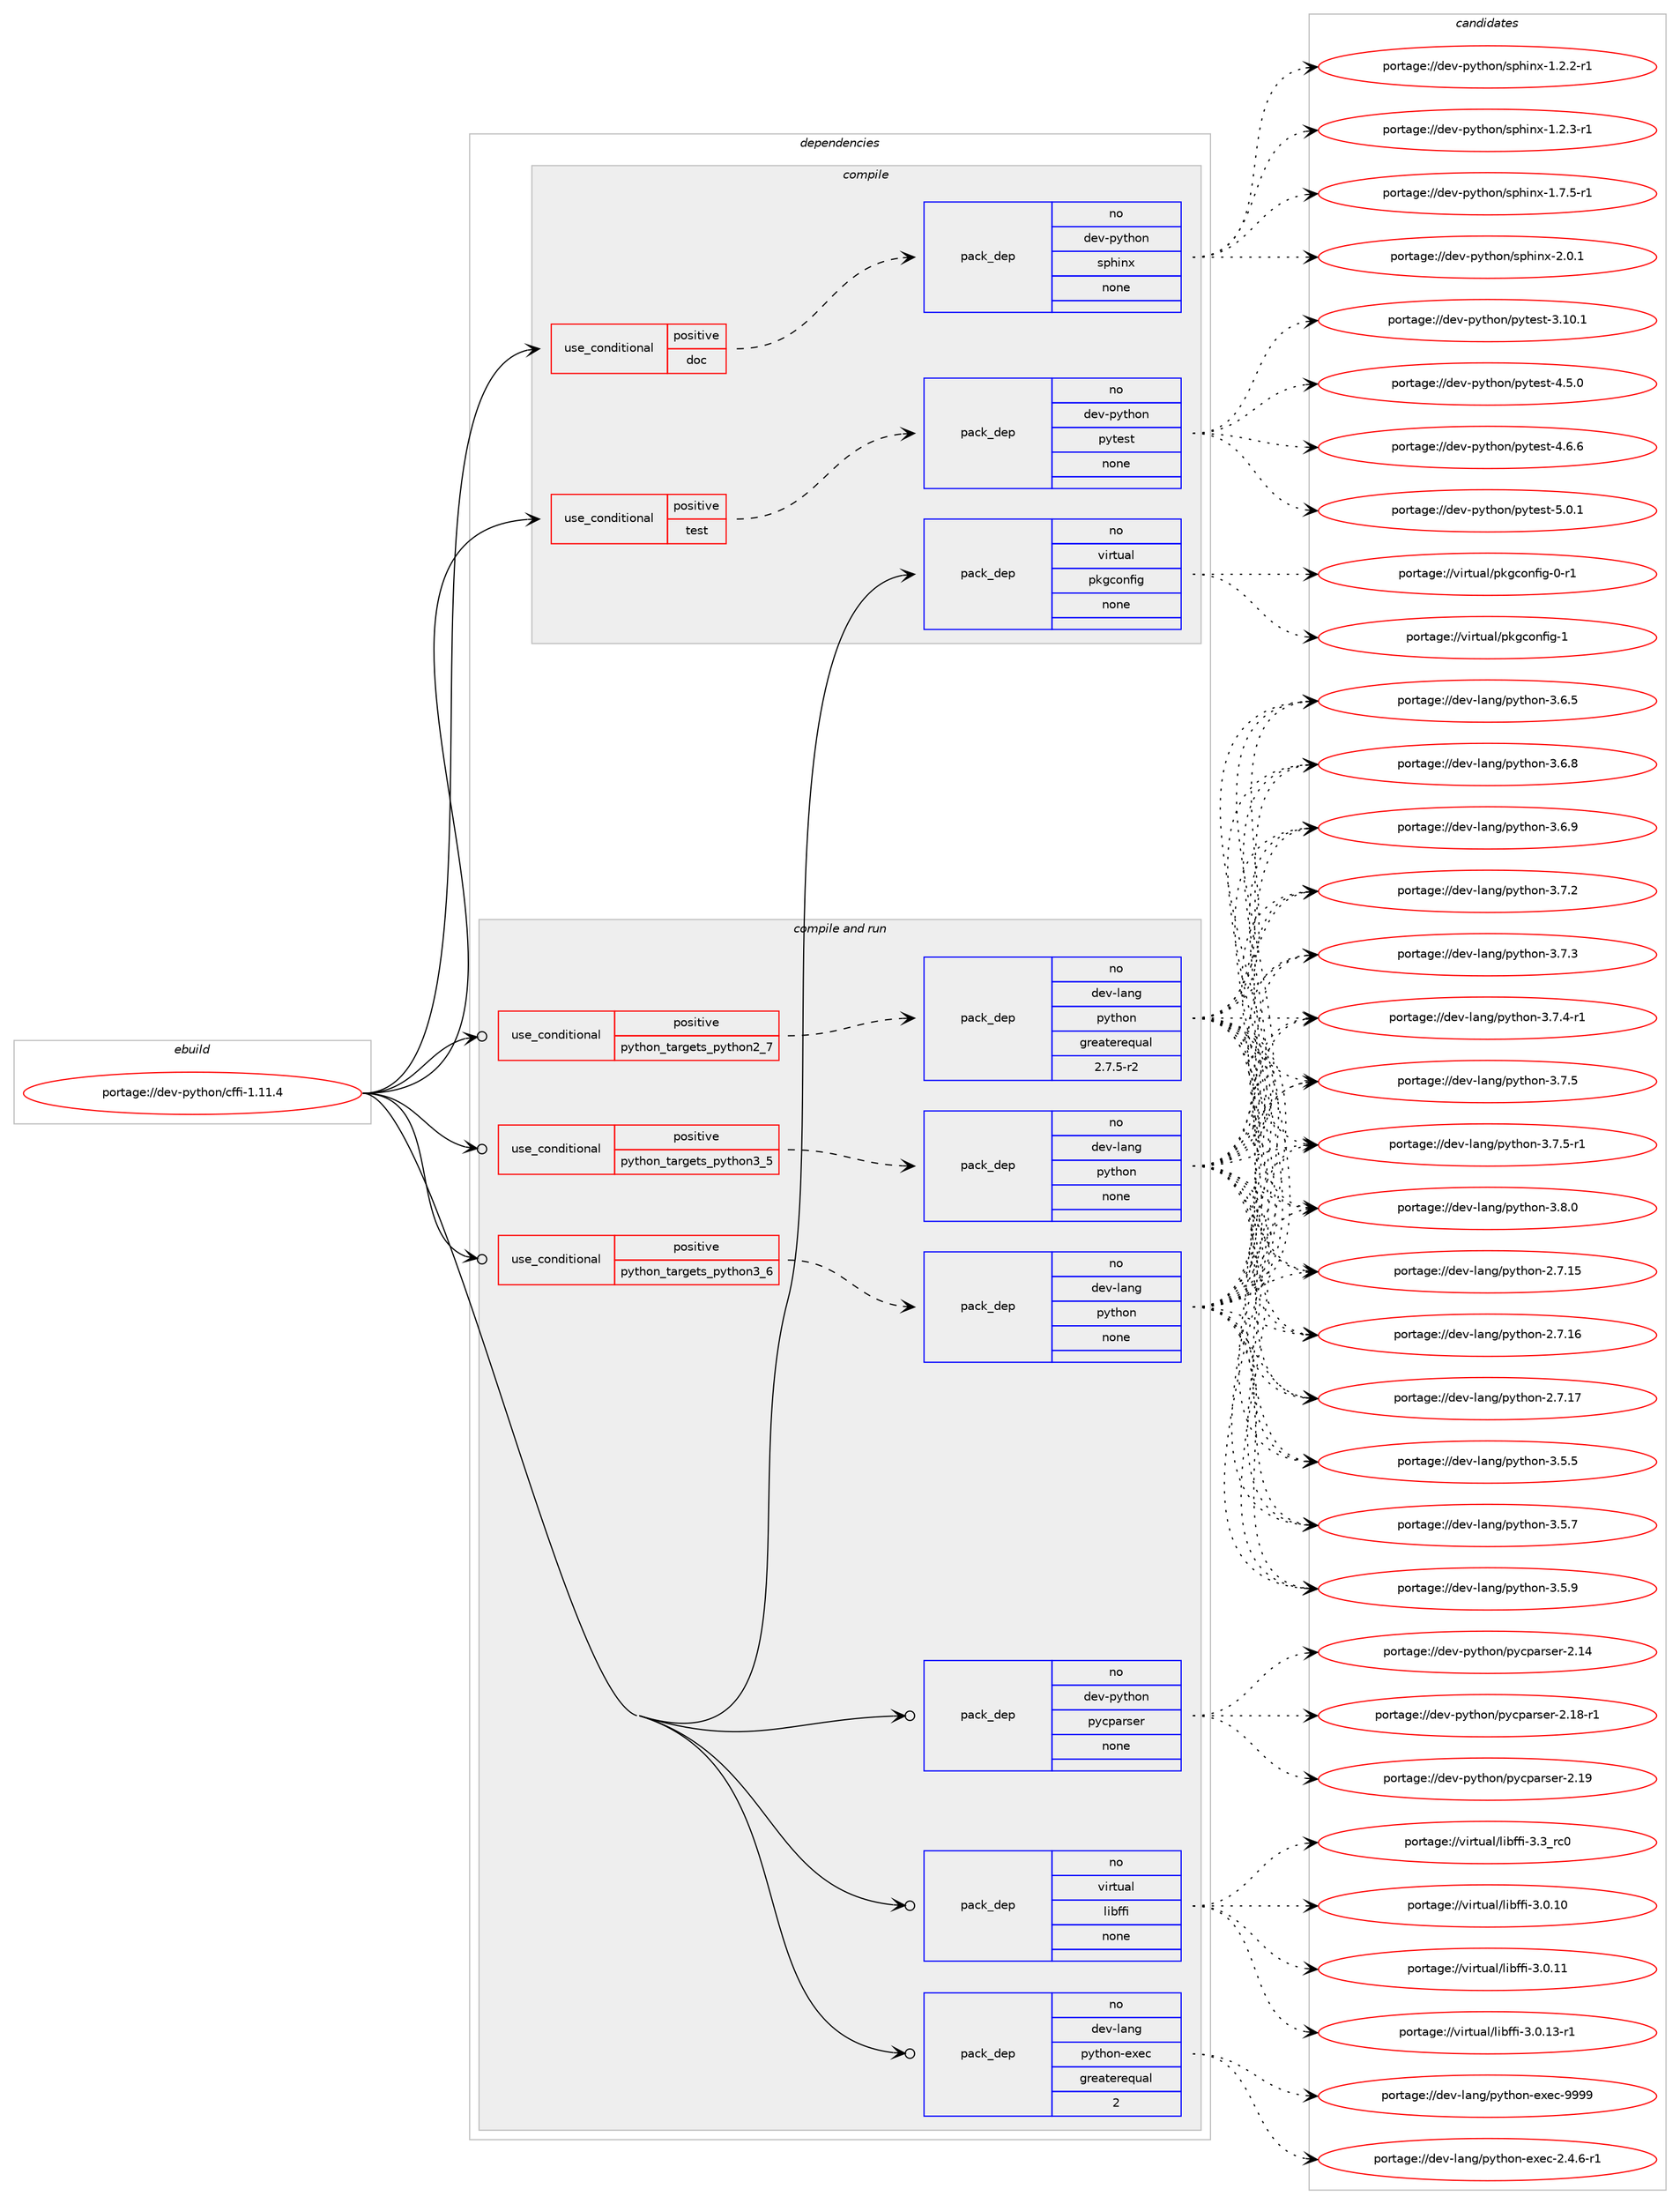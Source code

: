 digraph prolog {

# *************
# Graph options
# *************

newrank=true;
concentrate=true;
compound=true;
graph [rankdir=LR,fontname=Helvetica,fontsize=10,ranksep=1.5];#, ranksep=2.5, nodesep=0.2];
edge  [arrowhead=vee];
node  [fontname=Helvetica,fontsize=10];

# **********
# The ebuild
# **********

subgraph cluster_leftcol {
color=gray;
rank=same;
label=<<i>ebuild</i>>;
id [label="portage://dev-python/cffi-1.11.4", color=red, width=4, href="../dev-python/cffi-1.11.4.svg"];
}

# ****************
# The dependencies
# ****************

subgraph cluster_midcol {
color=gray;
label=<<i>dependencies</i>>;
subgraph cluster_compile {
fillcolor="#eeeeee";
style=filled;
label=<<i>compile</i>>;
subgraph cond26689 {
dependency133524 [label=<<TABLE BORDER="0" CELLBORDER="1" CELLSPACING="0" CELLPADDING="4"><TR><TD ROWSPAN="3" CELLPADDING="10">use_conditional</TD></TR><TR><TD>positive</TD></TR><TR><TD>doc</TD></TR></TABLE>>, shape=none, color=red];
subgraph pack103525 {
dependency133525 [label=<<TABLE BORDER="0" CELLBORDER="1" CELLSPACING="0" CELLPADDING="4" WIDTH="220"><TR><TD ROWSPAN="6" CELLPADDING="30">pack_dep</TD></TR><TR><TD WIDTH="110">no</TD></TR><TR><TD>dev-python</TD></TR><TR><TD>sphinx</TD></TR><TR><TD>none</TD></TR><TR><TD></TD></TR></TABLE>>, shape=none, color=blue];
}
dependency133524:e -> dependency133525:w [weight=20,style="dashed",arrowhead="vee"];
}
id:e -> dependency133524:w [weight=20,style="solid",arrowhead="vee"];
subgraph cond26690 {
dependency133526 [label=<<TABLE BORDER="0" CELLBORDER="1" CELLSPACING="0" CELLPADDING="4"><TR><TD ROWSPAN="3" CELLPADDING="10">use_conditional</TD></TR><TR><TD>positive</TD></TR><TR><TD>test</TD></TR></TABLE>>, shape=none, color=red];
subgraph pack103526 {
dependency133527 [label=<<TABLE BORDER="0" CELLBORDER="1" CELLSPACING="0" CELLPADDING="4" WIDTH="220"><TR><TD ROWSPAN="6" CELLPADDING="30">pack_dep</TD></TR><TR><TD WIDTH="110">no</TD></TR><TR><TD>dev-python</TD></TR><TR><TD>pytest</TD></TR><TR><TD>none</TD></TR><TR><TD></TD></TR></TABLE>>, shape=none, color=blue];
}
dependency133526:e -> dependency133527:w [weight=20,style="dashed",arrowhead="vee"];
}
id:e -> dependency133526:w [weight=20,style="solid",arrowhead="vee"];
subgraph pack103527 {
dependency133528 [label=<<TABLE BORDER="0" CELLBORDER="1" CELLSPACING="0" CELLPADDING="4" WIDTH="220"><TR><TD ROWSPAN="6" CELLPADDING="30">pack_dep</TD></TR><TR><TD WIDTH="110">no</TD></TR><TR><TD>virtual</TD></TR><TR><TD>pkgconfig</TD></TR><TR><TD>none</TD></TR><TR><TD></TD></TR></TABLE>>, shape=none, color=blue];
}
id:e -> dependency133528:w [weight=20,style="solid",arrowhead="vee"];
}
subgraph cluster_compileandrun {
fillcolor="#eeeeee";
style=filled;
label=<<i>compile and run</i>>;
subgraph cond26691 {
dependency133529 [label=<<TABLE BORDER="0" CELLBORDER="1" CELLSPACING="0" CELLPADDING="4"><TR><TD ROWSPAN="3" CELLPADDING="10">use_conditional</TD></TR><TR><TD>positive</TD></TR><TR><TD>python_targets_python2_7</TD></TR></TABLE>>, shape=none, color=red];
subgraph pack103528 {
dependency133530 [label=<<TABLE BORDER="0" CELLBORDER="1" CELLSPACING="0" CELLPADDING="4" WIDTH="220"><TR><TD ROWSPAN="6" CELLPADDING="30">pack_dep</TD></TR><TR><TD WIDTH="110">no</TD></TR><TR><TD>dev-lang</TD></TR><TR><TD>python</TD></TR><TR><TD>greaterequal</TD></TR><TR><TD>2.7.5-r2</TD></TR></TABLE>>, shape=none, color=blue];
}
dependency133529:e -> dependency133530:w [weight=20,style="dashed",arrowhead="vee"];
}
id:e -> dependency133529:w [weight=20,style="solid",arrowhead="odotvee"];
subgraph cond26692 {
dependency133531 [label=<<TABLE BORDER="0" CELLBORDER="1" CELLSPACING="0" CELLPADDING="4"><TR><TD ROWSPAN="3" CELLPADDING="10">use_conditional</TD></TR><TR><TD>positive</TD></TR><TR><TD>python_targets_python3_5</TD></TR></TABLE>>, shape=none, color=red];
subgraph pack103529 {
dependency133532 [label=<<TABLE BORDER="0" CELLBORDER="1" CELLSPACING="0" CELLPADDING="4" WIDTH="220"><TR><TD ROWSPAN="6" CELLPADDING="30">pack_dep</TD></TR><TR><TD WIDTH="110">no</TD></TR><TR><TD>dev-lang</TD></TR><TR><TD>python</TD></TR><TR><TD>none</TD></TR><TR><TD></TD></TR></TABLE>>, shape=none, color=blue];
}
dependency133531:e -> dependency133532:w [weight=20,style="dashed",arrowhead="vee"];
}
id:e -> dependency133531:w [weight=20,style="solid",arrowhead="odotvee"];
subgraph cond26693 {
dependency133533 [label=<<TABLE BORDER="0" CELLBORDER="1" CELLSPACING="0" CELLPADDING="4"><TR><TD ROWSPAN="3" CELLPADDING="10">use_conditional</TD></TR><TR><TD>positive</TD></TR><TR><TD>python_targets_python3_6</TD></TR></TABLE>>, shape=none, color=red];
subgraph pack103530 {
dependency133534 [label=<<TABLE BORDER="0" CELLBORDER="1" CELLSPACING="0" CELLPADDING="4" WIDTH="220"><TR><TD ROWSPAN="6" CELLPADDING="30">pack_dep</TD></TR><TR><TD WIDTH="110">no</TD></TR><TR><TD>dev-lang</TD></TR><TR><TD>python</TD></TR><TR><TD>none</TD></TR><TR><TD></TD></TR></TABLE>>, shape=none, color=blue];
}
dependency133533:e -> dependency133534:w [weight=20,style="dashed",arrowhead="vee"];
}
id:e -> dependency133533:w [weight=20,style="solid",arrowhead="odotvee"];
subgraph pack103531 {
dependency133535 [label=<<TABLE BORDER="0" CELLBORDER="1" CELLSPACING="0" CELLPADDING="4" WIDTH="220"><TR><TD ROWSPAN="6" CELLPADDING="30">pack_dep</TD></TR><TR><TD WIDTH="110">no</TD></TR><TR><TD>dev-lang</TD></TR><TR><TD>python-exec</TD></TR><TR><TD>greaterequal</TD></TR><TR><TD>2</TD></TR></TABLE>>, shape=none, color=blue];
}
id:e -> dependency133535:w [weight=20,style="solid",arrowhead="odotvee"];
subgraph pack103532 {
dependency133536 [label=<<TABLE BORDER="0" CELLBORDER="1" CELLSPACING="0" CELLPADDING="4" WIDTH="220"><TR><TD ROWSPAN="6" CELLPADDING="30">pack_dep</TD></TR><TR><TD WIDTH="110">no</TD></TR><TR><TD>dev-python</TD></TR><TR><TD>pycparser</TD></TR><TR><TD>none</TD></TR><TR><TD></TD></TR></TABLE>>, shape=none, color=blue];
}
id:e -> dependency133536:w [weight=20,style="solid",arrowhead="odotvee"];
subgraph pack103533 {
dependency133537 [label=<<TABLE BORDER="0" CELLBORDER="1" CELLSPACING="0" CELLPADDING="4" WIDTH="220"><TR><TD ROWSPAN="6" CELLPADDING="30">pack_dep</TD></TR><TR><TD WIDTH="110">no</TD></TR><TR><TD>virtual</TD></TR><TR><TD>libffi</TD></TR><TR><TD>none</TD></TR><TR><TD></TD></TR></TABLE>>, shape=none, color=blue];
}
id:e -> dependency133537:w [weight=20,style="solid",arrowhead="odotvee"];
}
subgraph cluster_run {
fillcolor="#eeeeee";
style=filled;
label=<<i>run</i>>;
}
}

# **************
# The candidates
# **************

subgraph cluster_choices {
rank=same;
color=gray;
label=<<i>candidates</i>>;

subgraph choice103525 {
color=black;
nodesep=1;
choiceportage10010111845112121116104111110471151121041051101204549465046504511449 [label="portage://dev-python/sphinx-1.2.2-r1", color=red, width=4,href="../dev-python/sphinx-1.2.2-r1.svg"];
choiceportage10010111845112121116104111110471151121041051101204549465046514511449 [label="portage://dev-python/sphinx-1.2.3-r1", color=red, width=4,href="../dev-python/sphinx-1.2.3-r1.svg"];
choiceportage10010111845112121116104111110471151121041051101204549465546534511449 [label="portage://dev-python/sphinx-1.7.5-r1", color=red, width=4,href="../dev-python/sphinx-1.7.5-r1.svg"];
choiceportage1001011184511212111610411111047115112104105110120455046484649 [label="portage://dev-python/sphinx-2.0.1", color=red, width=4,href="../dev-python/sphinx-2.0.1.svg"];
dependency133525:e -> choiceportage10010111845112121116104111110471151121041051101204549465046504511449:w [style=dotted,weight="100"];
dependency133525:e -> choiceportage10010111845112121116104111110471151121041051101204549465046514511449:w [style=dotted,weight="100"];
dependency133525:e -> choiceportage10010111845112121116104111110471151121041051101204549465546534511449:w [style=dotted,weight="100"];
dependency133525:e -> choiceportage1001011184511212111610411111047115112104105110120455046484649:w [style=dotted,weight="100"];
}
subgraph choice103526 {
color=black;
nodesep=1;
choiceportage100101118451121211161041111104711212111610111511645514649484649 [label="portage://dev-python/pytest-3.10.1", color=red, width=4,href="../dev-python/pytest-3.10.1.svg"];
choiceportage1001011184511212111610411111047112121116101115116455246534648 [label="portage://dev-python/pytest-4.5.0", color=red, width=4,href="../dev-python/pytest-4.5.0.svg"];
choiceportage1001011184511212111610411111047112121116101115116455246544654 [label="portage://dev-python/pytest-4.6.6", color=red, width=4,href="../dev-python/pytest-4.6.6.svg"];
choiceportage1001011184511212111610411111047112121116101115116455346484649 [label="portage://dev-python/pytest-5.0.1", color=red, width=4,href="../dev-python/pytest-5.0.1.svg"];
dependency133527:e -> choiceportage100101118451121211161041111104711212111610111511645514649484649:w [style=dotted,weight="100"];
dependency133527:e -> choiceportage1001011184511212111610411111047112121116101115116455246534648:w [style=dotted,weight="100"];
dependency133527:e -> choiceportage1001011184511212111610411111047112121116101115116455246544654:w [style=dotted,weight="100"];
dependency133527:e -> choiceportage1001011184511212111610411111047112121116101115116455346484649:w [style=dotted,weight="100"];
}
subgraph choice103527 {
color=black;
nodesep=1;
choiceportage11810511411611797108471121071039911111010210510345484511449 [label="portage://virtual/pkgconfig-0-r1", color=red, width=4,href="../virtual/pkgconfig-0-r1.svg"];
choiceportage1181051141161179710847112107103991111101021051034549 [label="portage://virtual/pkgconfig-1", color=red, width=4,href="../virtual/pkgconfig-1.svg"];
dependency133528:e -> choiceportage11810511411611797108471121071039911111010210510345484511449:w [style=dotted,weight="100"];
dependency133528:e -> choiceportage1181051141161179710847112107103991111101021051034549:w [style=dotted,weight="100"];
}
subgraph choice103528 {
color=black;
nodesep=1;
choiceportage10010111845108971101034711212111610411111045504655464953 [label="portage://dev-lang/python-2.7.15", color=red, width=4,href="../dev-lang/python-2.7.15.svg"];
choiceportage10010111845108971101034711212111610411111045504655464954 [label="portage://dev-lang/python-2.7.16", color=red, width=4,href="../dev-lang/python-2.7.16.svg"];
choiceportage10010111845108971101034711212111610411111045504655464955 [label="portage://dev-lang/python-2.7.17", color=red, width=4,href="../dev-lang/python-2.7.17.svg"];
choiceportage100101118451089711010347112121116104111110455146534653 [label="portage://dev-lang/python-3.5.5", color=red, width=4,href="../dev-lang/python-3.5.5.svg"];
choiceportage100101118451089711010347112121116104111110455146534655 [label="portage://dev-lang/python-3.5.7", color=red, width=4,href="../dev-lang/python-3.5.7.svg"];
choiceportage100101118451089711010347112121116104111110455146534657 [label="portage://dev-lang/python-3.5.9", color=red, width=4,href="../dev-lang/python-3.5.9.svg"];
choiceportage100101118451089711010347112121116104111110455146544653 [label="portage://dev-lang/python-3.6.5", color=red, width=4,href="../dev-lang/python-3.6.5.svg"];
choiceportage100101118451089711010347112121116104111110455146544656 [label="portage://dev-lang/python-3.6.8", color=red, width=4,href="../dev-lang/python-3.6.8.svg"];
choiceportage100101118451089711010347112121116104111110455146544657 [label="portage://dev-lang/python-3.6.9", color=red, width=4,href="../dev-lang/python-3.6.9.svg"];
choiceportage100101118451089711010347112121116104111110455146554650 [label="portage://dev-lang/python-3.7.2", color=red, width=4,href="../dev-lang/python-3.7.2.svg"];
choiceportage100101118451089711010347112121116104111110455146554651 [label="portage://dev-lang/python-3.7.3", color=red, width=4,href="../dev-lang/python-3.7.3.svg"];
choiceportage1001011184510897110103471121211161041111104551465546524511449 [label="portage://dev-lang/python-3.7.4-r1", color=red, width=4,href="../dev-lang/python-3.7.4-r1.svg"];
choiceportage100101118451089711010347112121116104111110455146554653 [label="portage://dev-lang/python-3.7.5", color=red, width=4,href="../dev-lang/python-3.7.5.svg"];
choiceportage1001011184510897110103471121211161041111104551465546534511449 [label="portage://dev-lang/python-3.7.5-r1", color=red, width=4,href="../dev-lang/python-3.7.5-r1.svg"];
choiceportage100101118451089711010347112121116104111110455146564648 [label="portage://dev-lang/python-3.8.0", color=red, width=4,href="../dev-lang/python-3.8.0.svg"];
dependency133530:e -> choiceportage10010111845108971101034711212111610411111045504655464953:w [style=dotted,weight="100"];
dependency133530:e -> choiceportage10010111845108971101034711212111610411111045504655464954:w [style=dotted,weight="100"];
dependency133530:e -> choiceportage10010111845108971101034711212111610411111045504655464955:w [style=dotted,weight="100"];
dependency133530:e -> choiceportage100101118451089711010347112121116104111110455146534653:w [style=dotted,weight="100"];
dependency133530:e -> choiceportage100101118451089711010347112121116104111110455146534655:w [style=dotted,weight="100"];
dependency133530:e -> choiceportage100101118451089711010347112121116104111110455146534657:w [style=dotted,weight="100"];
dependency133530:e -> choiceportage100101118451089711010347112121116104111110455146544653:w [style=dotted,weight="100"];
dependency133530:e -> choiceportage100101118451089711010347112121116104111110455146544656:w [style=dotted,weight="100"];
dependency133530:e -> choiceportage100101118451089711010347112121116104111110455146544657:w [style=dotted,weight="100"];
dependency133530:e -> choiceportage100101118451089711010347112121116104111110455146554650:w [style=dotted,weight="100"];
dependency133530:e -> choiceportage100101118451089711010347112121116104111110455146554651:w [style=dotted,weight="100"];
dependency133530:e -> choiceportage1001011184510897110103471121211161041111104551465546524511449:w [style=dotted,weight="100"];
dependency133530:e -> choiceportage100101118451089711010347112121116104111110455146554653:w [style=dotted,weight="100"];
dependency133530:e -> choiceportage1001011184510897110103471121211161041111104551465546534511449:w [style=dotted,weight="100"];
dependency133530:e -> choiceportage100101118451089711010347112121116104111110455146564648:w [style=dotted,weight="100"];
}
subgraph choice103529 {
color=black;
nodesep=1;
choiceportage10010111845108971101034711212111610411111045504655464953 [label="portage://dev-lang/python-2.7.15", color=red, width=4,href="../dev-lang/python-2.7.15.svg"];
choiceportage10010111845108971101034711212111610411111045504655464954 [label="portage://dev-lang/python-2.7.16", color=red, width=4,href="../dev-lang/python-2.7.16.svg"];
choiceportage10010111845108971101034711212111610411111045504655464955 [label="portage://dev-lang/python-2.7.17", color=red, width=4,href="../dev-lang/python-2.7.17.svg"];
choiceportage100101118451089711010347112121116104111110455146534653 [label="portage://dev-lang/python-3.5.5", color=red, width=4,href="../dev-lang/python-3.5.5.svg"];
choiceportage100101118451089711010347112121116104111110455146534655 [label="portage://dev-lang/python-3.5.7", color=red, width=4,href="../dev-lang/python-3.5.7.svg"];
choiceportage100101118451089711010347112121116104111110455146534657 [label="portage://dev-lang/python-3.5.9", color=red, width=4,href="../dev-lang/python-3.5.9.svg"];
choiceportage100101118451089711010347112121116104111110455146544653 [label="portage://dev-lang/python-3.6.5", color=red, width=4,href="../dev-lang/python-3.6.5.svg"];
choiceportage100101118451089711010347112121116104111110455146544656 [label="portage://dev-lang/python-3.6.8", color=red, width=4,href="../dev-lang/python-3.6.8.svg"];
choiceportage100101118451089711010347112121116104111110455146544657 [label="portage://dev-lang/python-3.6.9", color=red, width=4,href="../dev-lang/python-3.6.9.svg"];
choiceportage100101118451089711010347112121116104111110455146554650 [label="portage://dev-lang/python-3.7.2", color=red, width=4,href="../dev-lang/python-3.7.2.svg"];
choiceportage100101118451089711010347112121116104111110455146554651 [label="portage://dev-lang/python-3.7.3", color=red, width=4,href="../dev-lang/python-3.7.3.svg"];
choiceportage1001011184510897110103471121211161041111104551465546524511449 [label="portage://dev-lang/python-3.7.4-r1", color=red, width=4,href="../dev-lang/python-3.7.4-r1.svg"];
choiceportage100101118451089711010347112121116104111110455146554653 [label="portage://dev-lang/python-3.7.5", color=red, width=4,href="../dev-lang/python-3.7.5.svg"];
choiceportage1001011184510897110103471121211161041111104551465546534511449 [label="portage://dev-lang/python-3.7.5-r1", color=red, width=4,href="../dev-lang/python-3.7.5-r1.svg"];
choiceportage100101118451089711010347112121116104111110455146564648 [label="portage://dev-lang/python-3.8.0", color=red, width=4,href="../dev-lang/python-3.8.0.svg"];
dependency133532:e -> choiceportage10010111845108971101034711212111610411111045504655464953:w [style=dotted,weight="100"];
dependency133532:e -> choiceportage10010111845108971101034711212111610411111045504655464954:w [style=dotted,weight="100"];
dependency133532:e -> choiceportage10010111845108971101034711212111610411111045504655464955:w [style=dotted,weight="100"];
dependency133532:e -> choiceportage100101118451089711010347112121116104111110455146534653:w [style=dotted,weight="100"];
dependency133532:e -> choiceportage100101118451089711010347112121116104111110455146534655:w [style=dotted,weight="100"];
dependency133532:e -> choiceportage100101118451089711010347112121116104111110455146534657:w [style=dotted,weight="100"];
dependency133532:e -> choiceportage100101118451089711010347112121116104111110455146544653:w [style=dotted,weight="100"];
dependency133532:e -> choiceportage100101118451089711010347112121116104111110455146544656:w [style=dotted,weight="100"];
dependency133532:e -> choiceportage100101118451089711010347112121116104111110455146544657:w [style=dotted,weight="100"];
dependency133532:e -> choiceportage100101118451089711010347112121116104111110455146554650:w [style=dotted,weight="100"];
dependency133532:e -> choiceportage100101118451089711010347112121116104111110455146554651:w [style=dotted,weight="100"];
dependency133532:e -> choiceportage1001011184510897110103471121211161041111104551465546524511449:w [style=dotted,weight="100"];
dependency133532:e -> choiceportage100101118451089711010347112121116104111110455146554653:w [style=dotted,weight="100"];
dependency133532:e -> choiceportage1001011184510897110103471121211161041111104551465546534511449:w [style=dotted,weight="100"];
dependency133532:e -> choiceportage100101118451089711010347112121116104111110455146564648:w [style=dotted,weight="100"];
}
subgraph choice103530 {
color=black;
nodesep=1;
choiceportage10010111845108971101034711212111610411111045504655464953 [label="portage://dev-lang/python-2.7.15", color=red, width=4,href="../dev-lang/python-2.7.15.svg"];
choiceportage10010111845108971101034711212111610411111045504655464954 [label="portage://dev-lang/python-2.7.16", color=red, width=4,href="../dev-lang/python-2.7.16.svg"];
choiceportage10010111845108971101034711212111610411111045504655464955 [label="portage://dev-lang/python-2.7.17", color=red, width=4,href="../dev-lang/python-2.7.17.svg"];
choiceportage100101118451089711010347112121116104111110455146534653 [label="portage://dev-lang/python-3.5.5", color=red, width=4,href="../dev-lang/python-3.5.5.svg"];
choiceportage100101118451089711010347112121116104111110455146534655 [label="portage://dev-lang/python-3.5.7", color=red, width=4,href="../dev-lang/python-3.5.7.svg"];
choiceportage100101118451089711010347112121116104111110455146534657 [label="portage://dev-lang/python-3.5.9", color=red, width=4,href="../dev-lang/python-3.5.9.svg"];
choiceportage100101118451089711010347112121116104111110455146544653 [label="portage://dev-lang/python-3.6.5", color=red, width=4,href="../dev-lang/python-3.6.5.svg"];
choiceportage100101118451089711010347112121116104111110455146544656 [label="portage://dev-lang/python-3.6.8", color=red, width=4,href="../dev-lang/python-3.6.8.svg"];
choiceportage100101118451089711010347112121116104111110455146544657 [label="portage://dev-lang/python-3.6.9", color=red, width=4,href="../dev-lang/python-3.6.9.svg"];
choiceportage100101118451089711010347112121116104111110455146554650 [label="portage://dev-lang/python-3.7.2", color=red, width=4,href="../dev-lang/python-3.7.2.svg"];
choiceportage100101118451089711010347112121116104111110455146554651 [label="portage://dev-lang/python-3.7.3", color=red, width=4,href="../dev-lang/python-3.7.3.svg"];
choiceportage1001011184510897110103471121211161041111104551465546524511449 [label="portage://dev-lang/python-3.7.4-r1", color=red, width=4,href="../dev-lang/python-3.7.4-r1.svg"];
choiceportage100101118451089711010347112121116104111110455146554653 [label="portage://dev-lang/python-3.7.5", color=red, width=4,href="../dev-lang/python-3.7.5.svg"];
choiceportage1001011184510897110103471121211161041111104551465546534511449 [label="portage://dev-lang/python-3.7.5-r1", color=red, width=4,href="../dev-lang/python-3.7.5-r1.svg"];
choiceportage100101118451089711010347112121116104111110455146564648 [label="portage://dev-lang/python-3.8.0", color=red, width=4,href="../dev-lang/python-3.8.0.svg"];
dependency133534:e -> choiceportage10010111845108971101034711212111610411111045504655464953:w [style=dotted,weight="100"];
dependency133534:e -> choiceportage10010111845108971101034711212111610411111045504655464954:w [style=dotted,weight="100"];
dependency133534:e -> choiceportage10010111845108971101034711212111610411111045504655464955:w [style=dotted,weight="100"];
dependency133534:e -> choiceportage100101118451089711010347112121116104111110455146534653:w [style=dotted,weight="100"];
dependency133534:e -> choiceportage100101118451089711010347112121116104111110455146534655:w [style=dotted,weight="100"];
dependency133534:e -> choiceportage100101118451089711010347112121116104111110455146534657:w [style=dotted,weight="100"];
dependency133534:e -> choiceportage100101118451089711010347112121116104111110455146544653:w [style=dotted,weight="100"];
dependency133534:e -> choiceportage100101118451089711010347112121116104111110455146544656:w [style=dotted,weight="100"];
dependency133534:e -> choiceportage100101118451089711010347112121116104111110455146544657:w [style=dotted,weight="100"];
dependency133534:e -> choiceportage100101118451089711010347112121116104111110455146554650:w [style=dotted,weight="100"];
dependency133534:e -> choiceportage100101118451089711010347112121116104111110455146554651:w [style=dotted,weight="100"];
dependency133534:e -> choiceportage1001011184510897110103471121211161041111104551465546524511449:w [style=dotted,weight="100"];
dependency133534:e -> choiceportage100101118451089711010347112121116104111110455146554653:w [style=dotted,weight="100"];
dependency133534:e -> choiceportage1001011184510897110103471121211161041111104551465546534511449:w [style=dotted,weight="100"];
dependency133534:e -> choiceportage100101118451089711010347112121116104111110455146564648:w [style=dotted,weight="100"];
}
subgraph choice103531 {
color=black;
nodesep=1;
choiceportage10010111845108971101034711212111610411111045101120101994550465246544511449 [label="portage://dev-lang/python-exec-2.4.6-r1", color=red, width=4,href="../dev-lang/python-exec-2.4.6-r1.svg"];
choiceportage10010111845108971101034711212111610411111045101120101994557575757 [label="portage://dev-lang/python-exec-9999", color=red, width=4,href="../dev-lang/python-exec-9999.svg"];
dependency133535:e -> choiceportage10010111845108971101034711212111610411111045101120101994550465246544511449:w [style=dotted,weight="100"];
dependency133535:e -> choiceportage10010111845108971101034711212111610411111045101120101994557575757:w [style=dotted,weight="100"];
}
subgraph choice103532 {
color=black;
nodesep=1;
choiceportage100101118451121211161041111104711212199112971141151011144550464952 [label="portage://dev-python/pycparser-2.14", color=red, width=4,href="../dev-python/pycparser-2.14.svg"];
choiceportage1001011184511212111610411111047112121991129711411510111445504649564511449 [label="portage://dev-python/pycparser-2.18-r1", color=red, width=4,href="../dev-python/pycparser-2.18-r1.svg"];
choiceportage100101118451121211161041111104711212199112971141151011144550464957 [label="portage://dev-python/pycparser-2.19", color=red, width=4,href="../dev-python/pycparser-2.19.svg"];
dependency133536:e -> choiceportage100101118451121211161041111104711212199112971141151011144550464952:w [style=dotted,weight="100"];
dependency133536:e -> choiceportage1001011184511212111610411111047112121991129711411510111445504649564511449:w [style=dotted,weight="100"];
dependency133536:e -> choiceportage100101118451121211161041111104711212199112971141151011144550464957:w [style=dotted,weight="100"];
}
subgraph choice103533 {
color=black;
nodesep=1;
choiceportage11810511411611797108471081059810210210545514648464948 [label="portage://virtual/libffi-3.0.10", color=red, width=4,href="../virtual/libffi-3.0.10.svg"];
choiceportage11810511411611797108471081059810210210545514648464949 [label="portage://virtual/libffi-3.0.11", color=red, width=4,href="../virtual/libffi-3.0.11.svg"];
choiceportage118105114116117971084710810598102102105455146484649514511449 [label="portage://virtual/libffi-3.0.13-r1", color=red, width=4,href="../virtual/libffi-3.0.13-r1.svg"];
choiceportage11810511411611797108471081059810210210545514651951149948 [label="portage://virtual/libffi-3.3_rc0", color=red, width=4,href="../virtual/libffi-3.3_rc0.svg"];
dependency133537:e -> choiceportage11810511411611797108471081059810210210545514648464948:w [style=dotted,weight="100"];
dependency133537:e -> choiceportage11810511411611797108471081059810210210545514648464949:w [style=dotted,weight="100"];
dependency133537:e -> choiceportage118105114116117971084710810598102102105455146484649514511449:w [style=dotted,weight="100"];
dependency133537:e -> choiceportage11810511411611797108471081059810210210545514651951149948:w [style=dotted,weight="100"];
}
}

}
